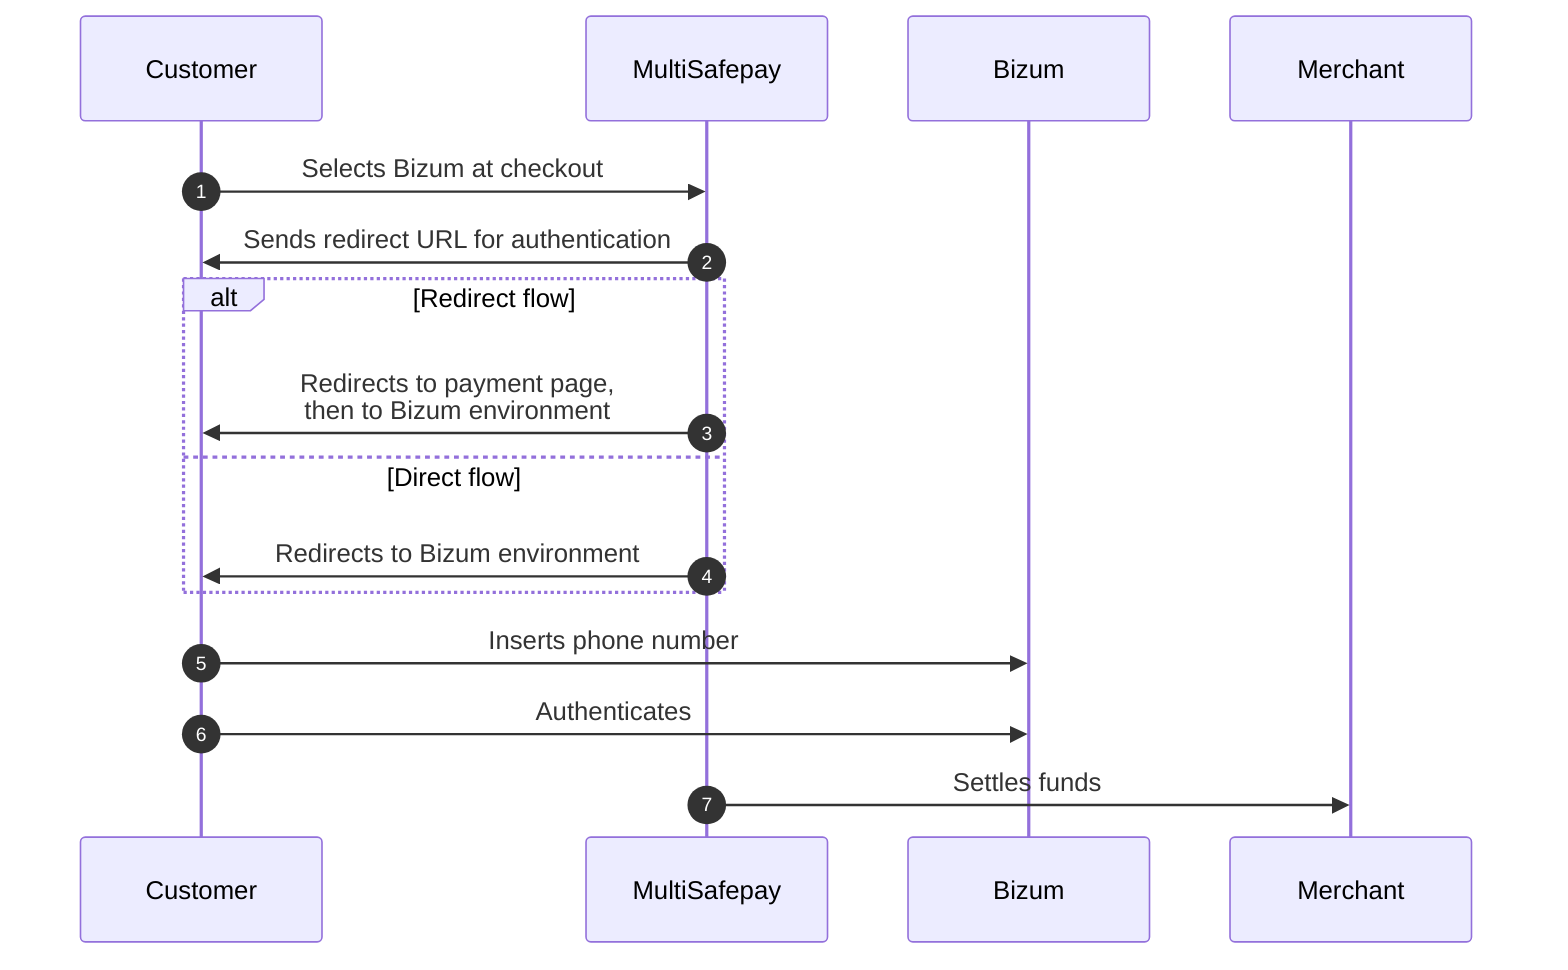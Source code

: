 sequenceDiagram
    autonumber
    participant C as Customer
    participant Mu as MultiSafepay
    participant Bi as Bizum
    participant Me as Merchant
    
    C->>Mu: Selects Bizum at checkout
    Mu->>C: Sends redirect URL for authentication
    alt Redirect flow
    Mu->>C: Redirects to payment page, <br> then to Bizum environment
    else Direct flow
    Mu->>C: Redirects to Bizum environment
    end
    C->>Bi: Inserts phone number
    C->>Bi: Authenticates
    Mu->>Me: Settles funds